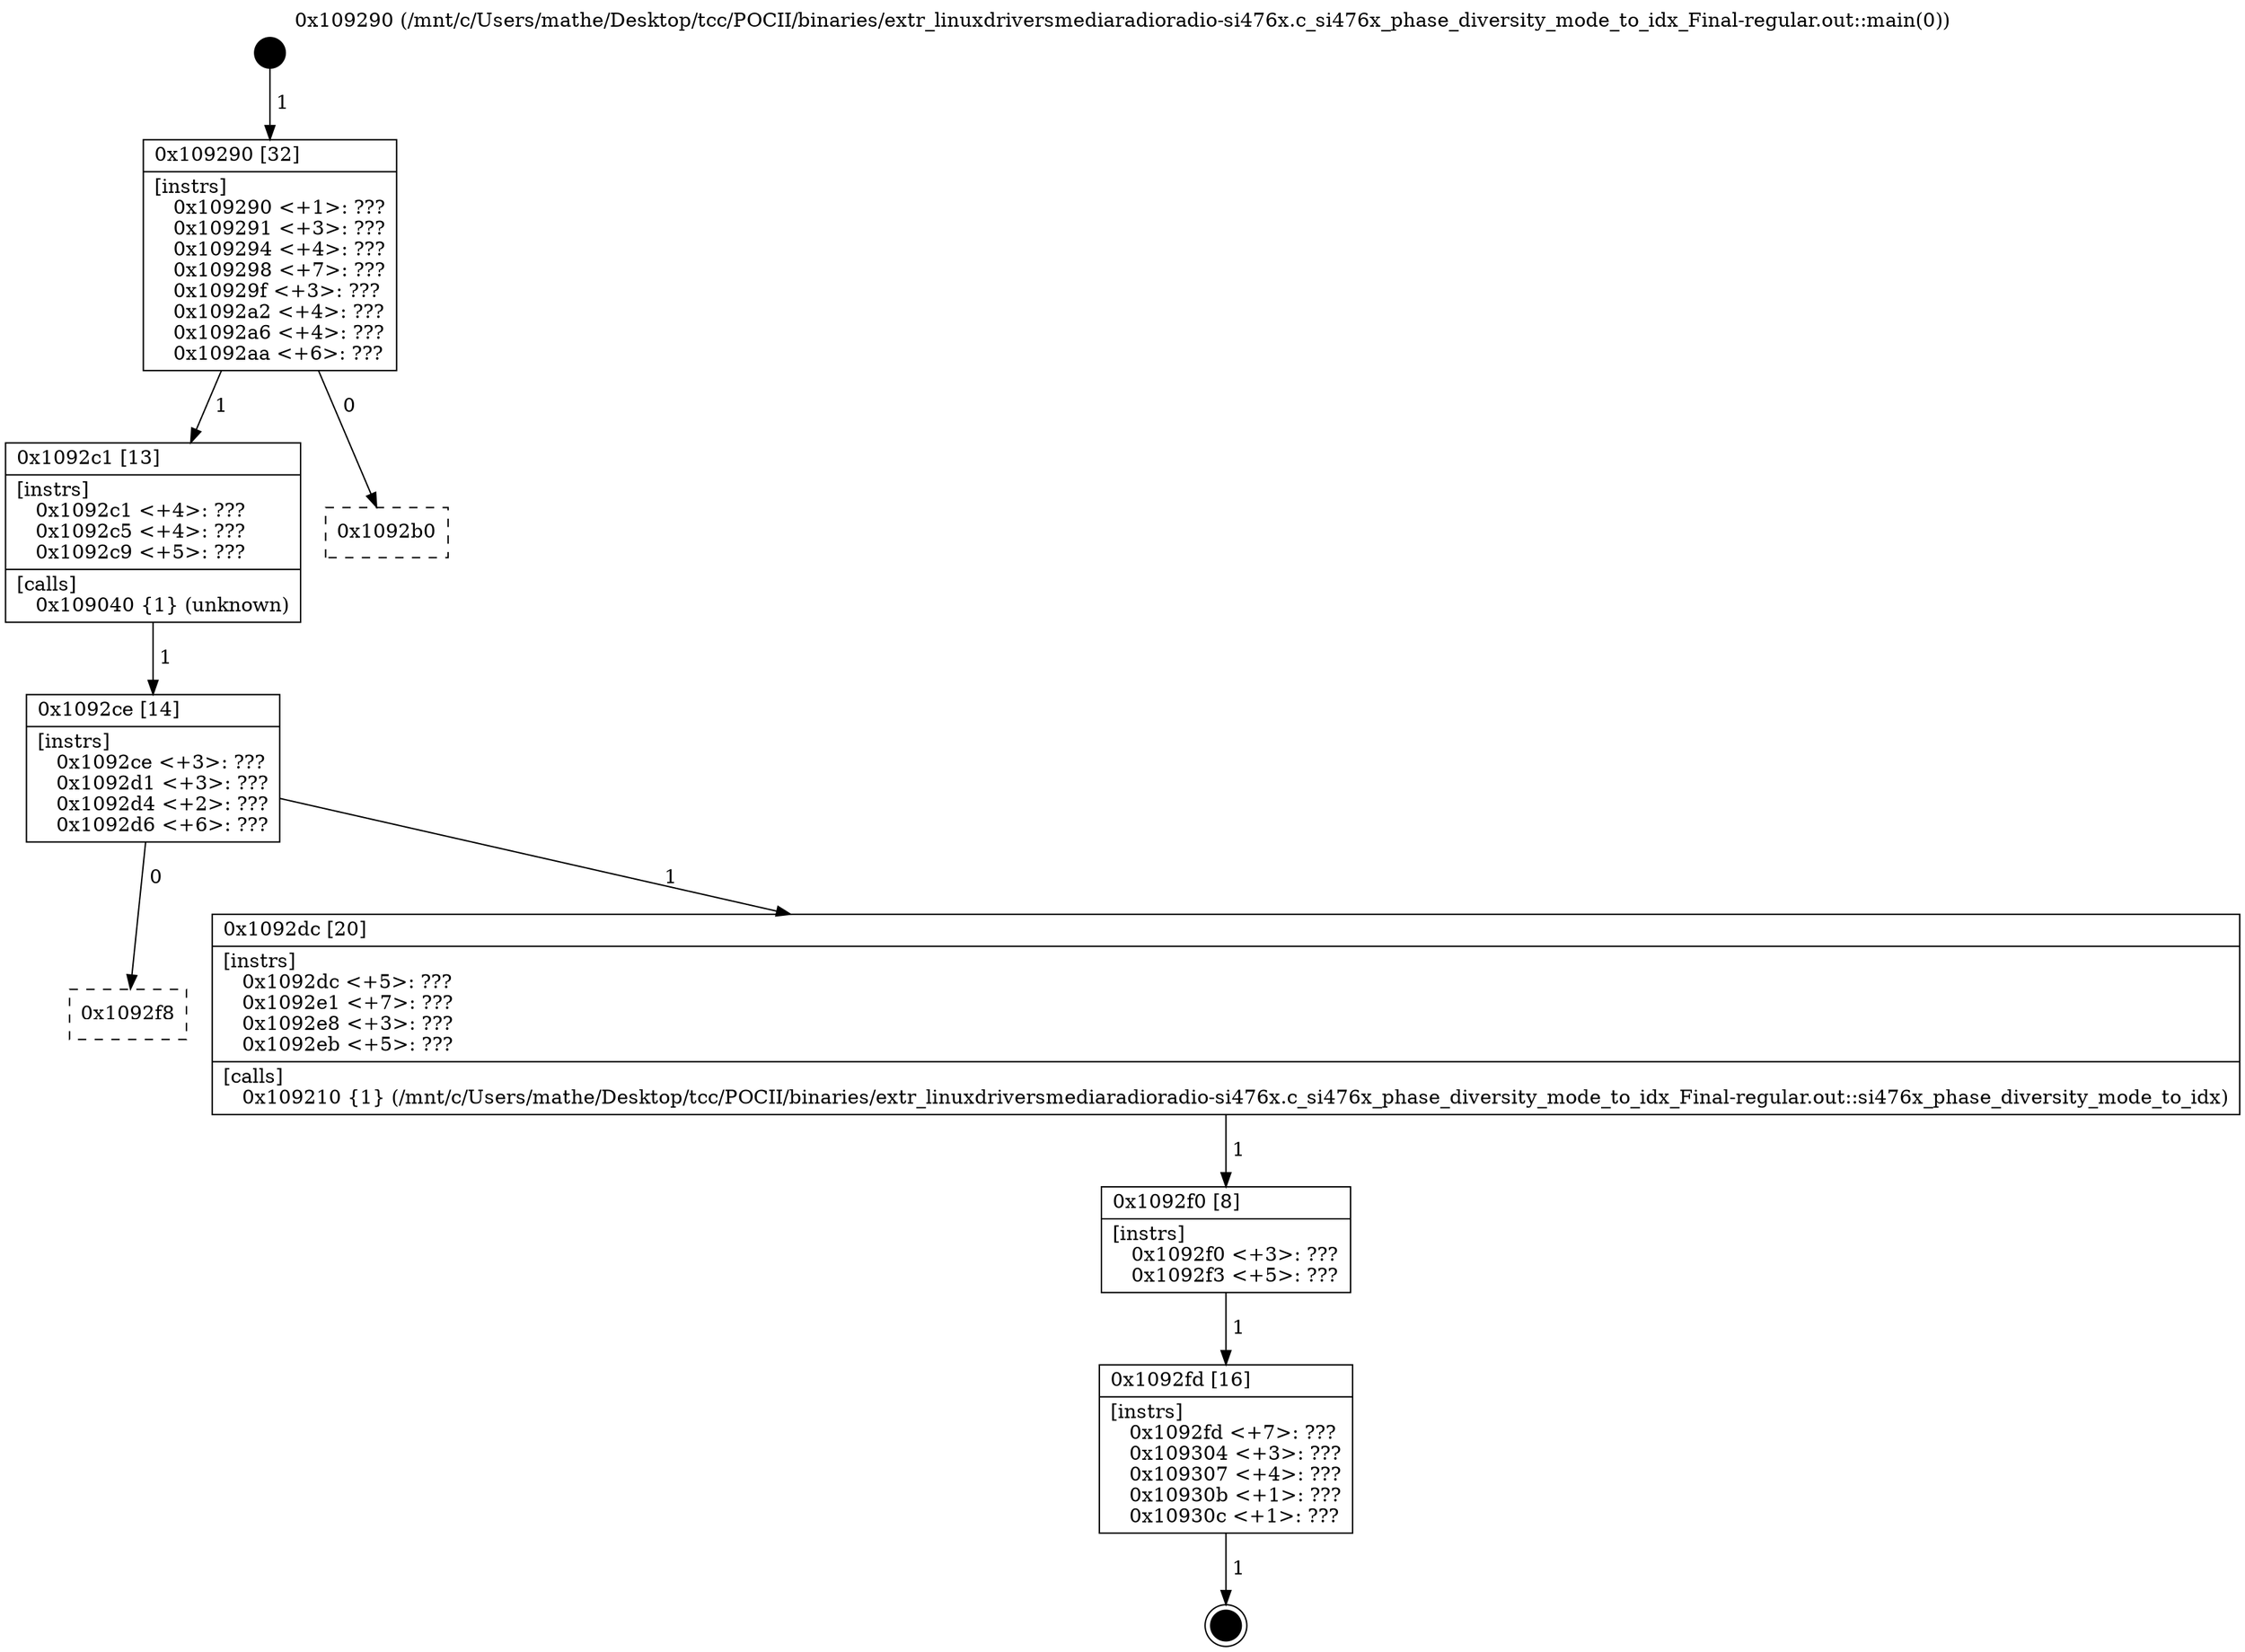 digraph "0x109290" {
  label = "0x109290 (/mnt/c/Users/mathe/Desktop/tcc/POCII/binaries/extr_linuxdriversmediaradioradio-si476x.c_si476x_phase_diversity_mode_to_idx_Final-regular.out::main(0))"
  labelloc = "t"
  node[shape=record]

  Entry [label="",width=0.3,height=0.3,shape=circle,fillcolor=black,style=filled]
  "0x109290" [label="{
     0x109290 [32]\l
     | [instrs]\l
     &nbsp;&nbsp;0x109290 \<+1\>: ???\l
     &nbsp;&nbsp;0x109291 \<+3\>: ???\l
     &nbsp;&nbsp;0x109294 \<+4\>: ???\l
     &nbsp;&nbsp;0x109298 \<+7\>: ???\l
     &nbsp;&nbsp;0x10929f \<+3\>: ???\l
     &nbsp;&nbsp;0x1092a2 \<+4\>: ???\l
     &nbsp;&nbsp;0x1092a6 \<+4\>: ???\l
     &nbsp;&nbsp;0x1092aa \<+6\>: ???\l
  }"]
  "0x1092c1" [label="{
     0x1092c1 [13]\l
     | [instrs]\l
     &nbsp;&nbsp;0x1092c1 \<+4\>: ???\l
     &nbsp;&nbsp;0x1092c5 \<+4\>: ???\l
     &nbsp;&nbsp;0x1092c9 \<+5\>: ???\l
     | [calls]\l
     &nbsp;&nbsp;0x109040 \{1\} (unknown)\l
  }"]
  "0x1092b0" [label="{
     0x1092b0\l
  }", style=dashed]
  "0x1092ce" [label="{
     0x1092ce [14]\l
     | [instrs]\l
     &nbsp;&nbsp;0x1092ce \<+3\>: ???\l
     &nbsp;&nbsp;0x1092d1 \<+3\>: ???\l
     &nbsp;&nbsp;0x1092d4 \<+2\>: ???\l
     &nbsp;&nbsp;0x1092d6 \<+6\>: ???\l
  }"]
  "0x1092f8" [label="{
     0x1092f8\l
  }", style=dashed]
  "0x1092dc" [label="{
     0x1092dc [20]\l
     | [instrs]\l
     &nbsp;&nbsp;0x1092dc \<+5\>: ???\l
     &nbsp;&nbsp;0x1092e1 \<+7\>: ???\l
     &nbsp;&nbsp;0x1092e8 \<+3\>: ???\l
     &nbsp;&nbsp;0x1092eb \<+5\>: ???\l
     | [calls]\l
     &nbsp;&nbsp;0x109210 \{1\} (/mnt/c/Users/mathe/Desktop/tcc/POCII/binaries/extr_linuxdriversmediaradioradio-si476x.c_si476x_phase_diversity_mode_to_idx_Final-regular.out::si476x_phase_diversity_mode_to_idx)\l
  }"]
  Exit [label="",width=0.3,height=0.3,shape=circle,fillcolor=black,style=filled,peripheries=2]
  "0x1092f0" [label="{
     0x1092f0 [8]\l
     | [instrs]\l
     &nbsp;&nbsp;0x1092f0 \<+3\>: ???\l
     &nbsp;&nbsp;0x1092f3 \<+5\>: ???\l
  }"]
  "0x1092fd" [label="{
     0x1092fd [16]\l
     | [instrs]\l
     &nbsp;&nbsp;0x1092fd \<+7\>: ???\l
     &nbsp;&nbsp;0x109304 \<+3\>: ???\l
     &nbsp;&nbsp;0x109307 \<+4\>: ???\l
     &nbsp;&nbsp;0x10930b \<+1\>: ???\l
     &nbsp;&nbsp;0x10930c \<+1\>: ???\l
  }"]
  Entry -> "0x109290" [label=" 1"]
  "0x109290" -> "0x1092c1" [label=" 1"]
  "0x109290" -> "0x1092b0" [label=" 0"]
  "0x1092c1" -> "0x1092ce" [label=" 1"]
  "0x1092ce" -> "0x1092f8" [label=" 0"]
  "0x1092ce" -> "0x1092dc" [label=" 1"]
  "0x1092fd" -> Exit [label=" 1"]
  "0x1092dc" -> "0x1092f0" [label=" 1"]
  "0x1092f0" -> "0x1092fd" [label=" 1"]
}
